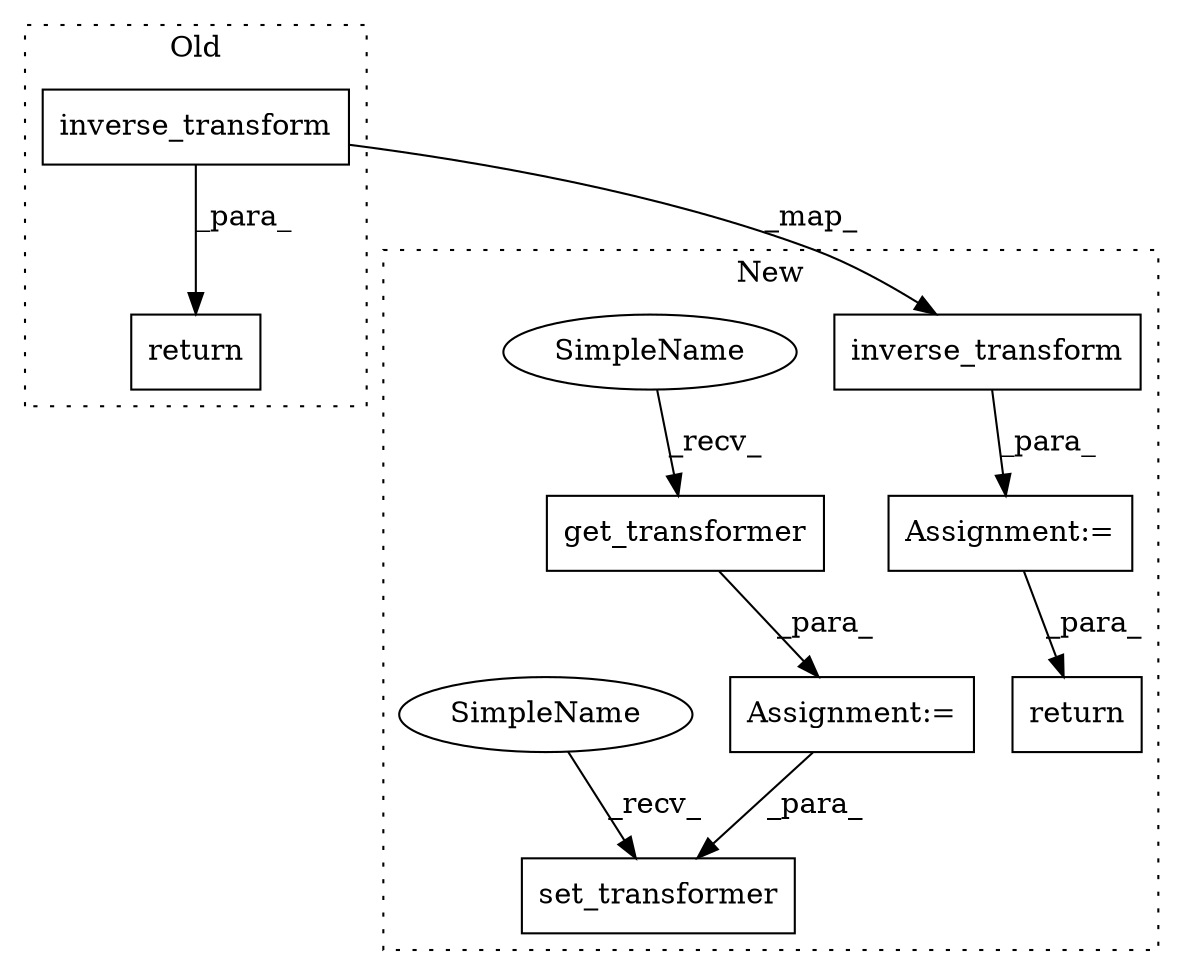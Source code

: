 digraph G {
subgraph cluster0 {
1 [label="return" a="41" s="4717" l="7" shape="box"];
4 [label="inverse_transform" a="32" s="4730,4777" l="18,1" shape="box"];
label = "Old";
style="dotted";
}
subgraph cluster1 {
2 [label="get_transformer" a="32" s="4289" l="17" shape="box"];
3 [label="inverse_transform" a="32" s="4787,4834" l="18,1" shape="box"];
5 [label="set_transformer" a="32" s="4887,4914" l="16,1" shape="box"];
6 [label="Assignment:=" a="7" s="4282" l="1" shape="box"];
7 [label="Assignment:=" a="7" s="4848" l="1" shape="box"];
8 [label="return" a="41" s="4921" l="7" shape="box"];
9 [label="SimpleName" a="42" s="4283" l="5" shape="ellipse"];
10 [label="SimpleName" a="42" s="4881" l="5" shape="ellipse"];
label = "New";
style="dotted";
}
2 -> 6 [label="_para_"];
3 -> 7 [label="_para_"];
4 -> 3 [label="_map_"];
4 -> 1 [label="_para_"];
6 -> 5 [label="_para_"];
7 -> 8 [label="_para_"];
9 -> 2 [label="_recv_"];
10 -> 5 [label="_recv_"];
}